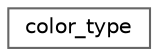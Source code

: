 digraph "类继承关系图"
{
 // LATEX_PDF_SIZE
  bgcolor="transparent";
  edge [fontname=Helvetica,fontsize=10,labelfontname=Helvetica,labelfontsize=10];
  node [fontname=Helvetica,fontsize=10,shape=box,height=0.2,width=0.4];
  rankdir="LR";
  Node0 [id="Node000000",label="color_type",height=0.2,width=0.4,color="grey40", fillcolor="white", style="filled",URL="$structdetail_1_1color__type.html",tooltip=" "];
}
